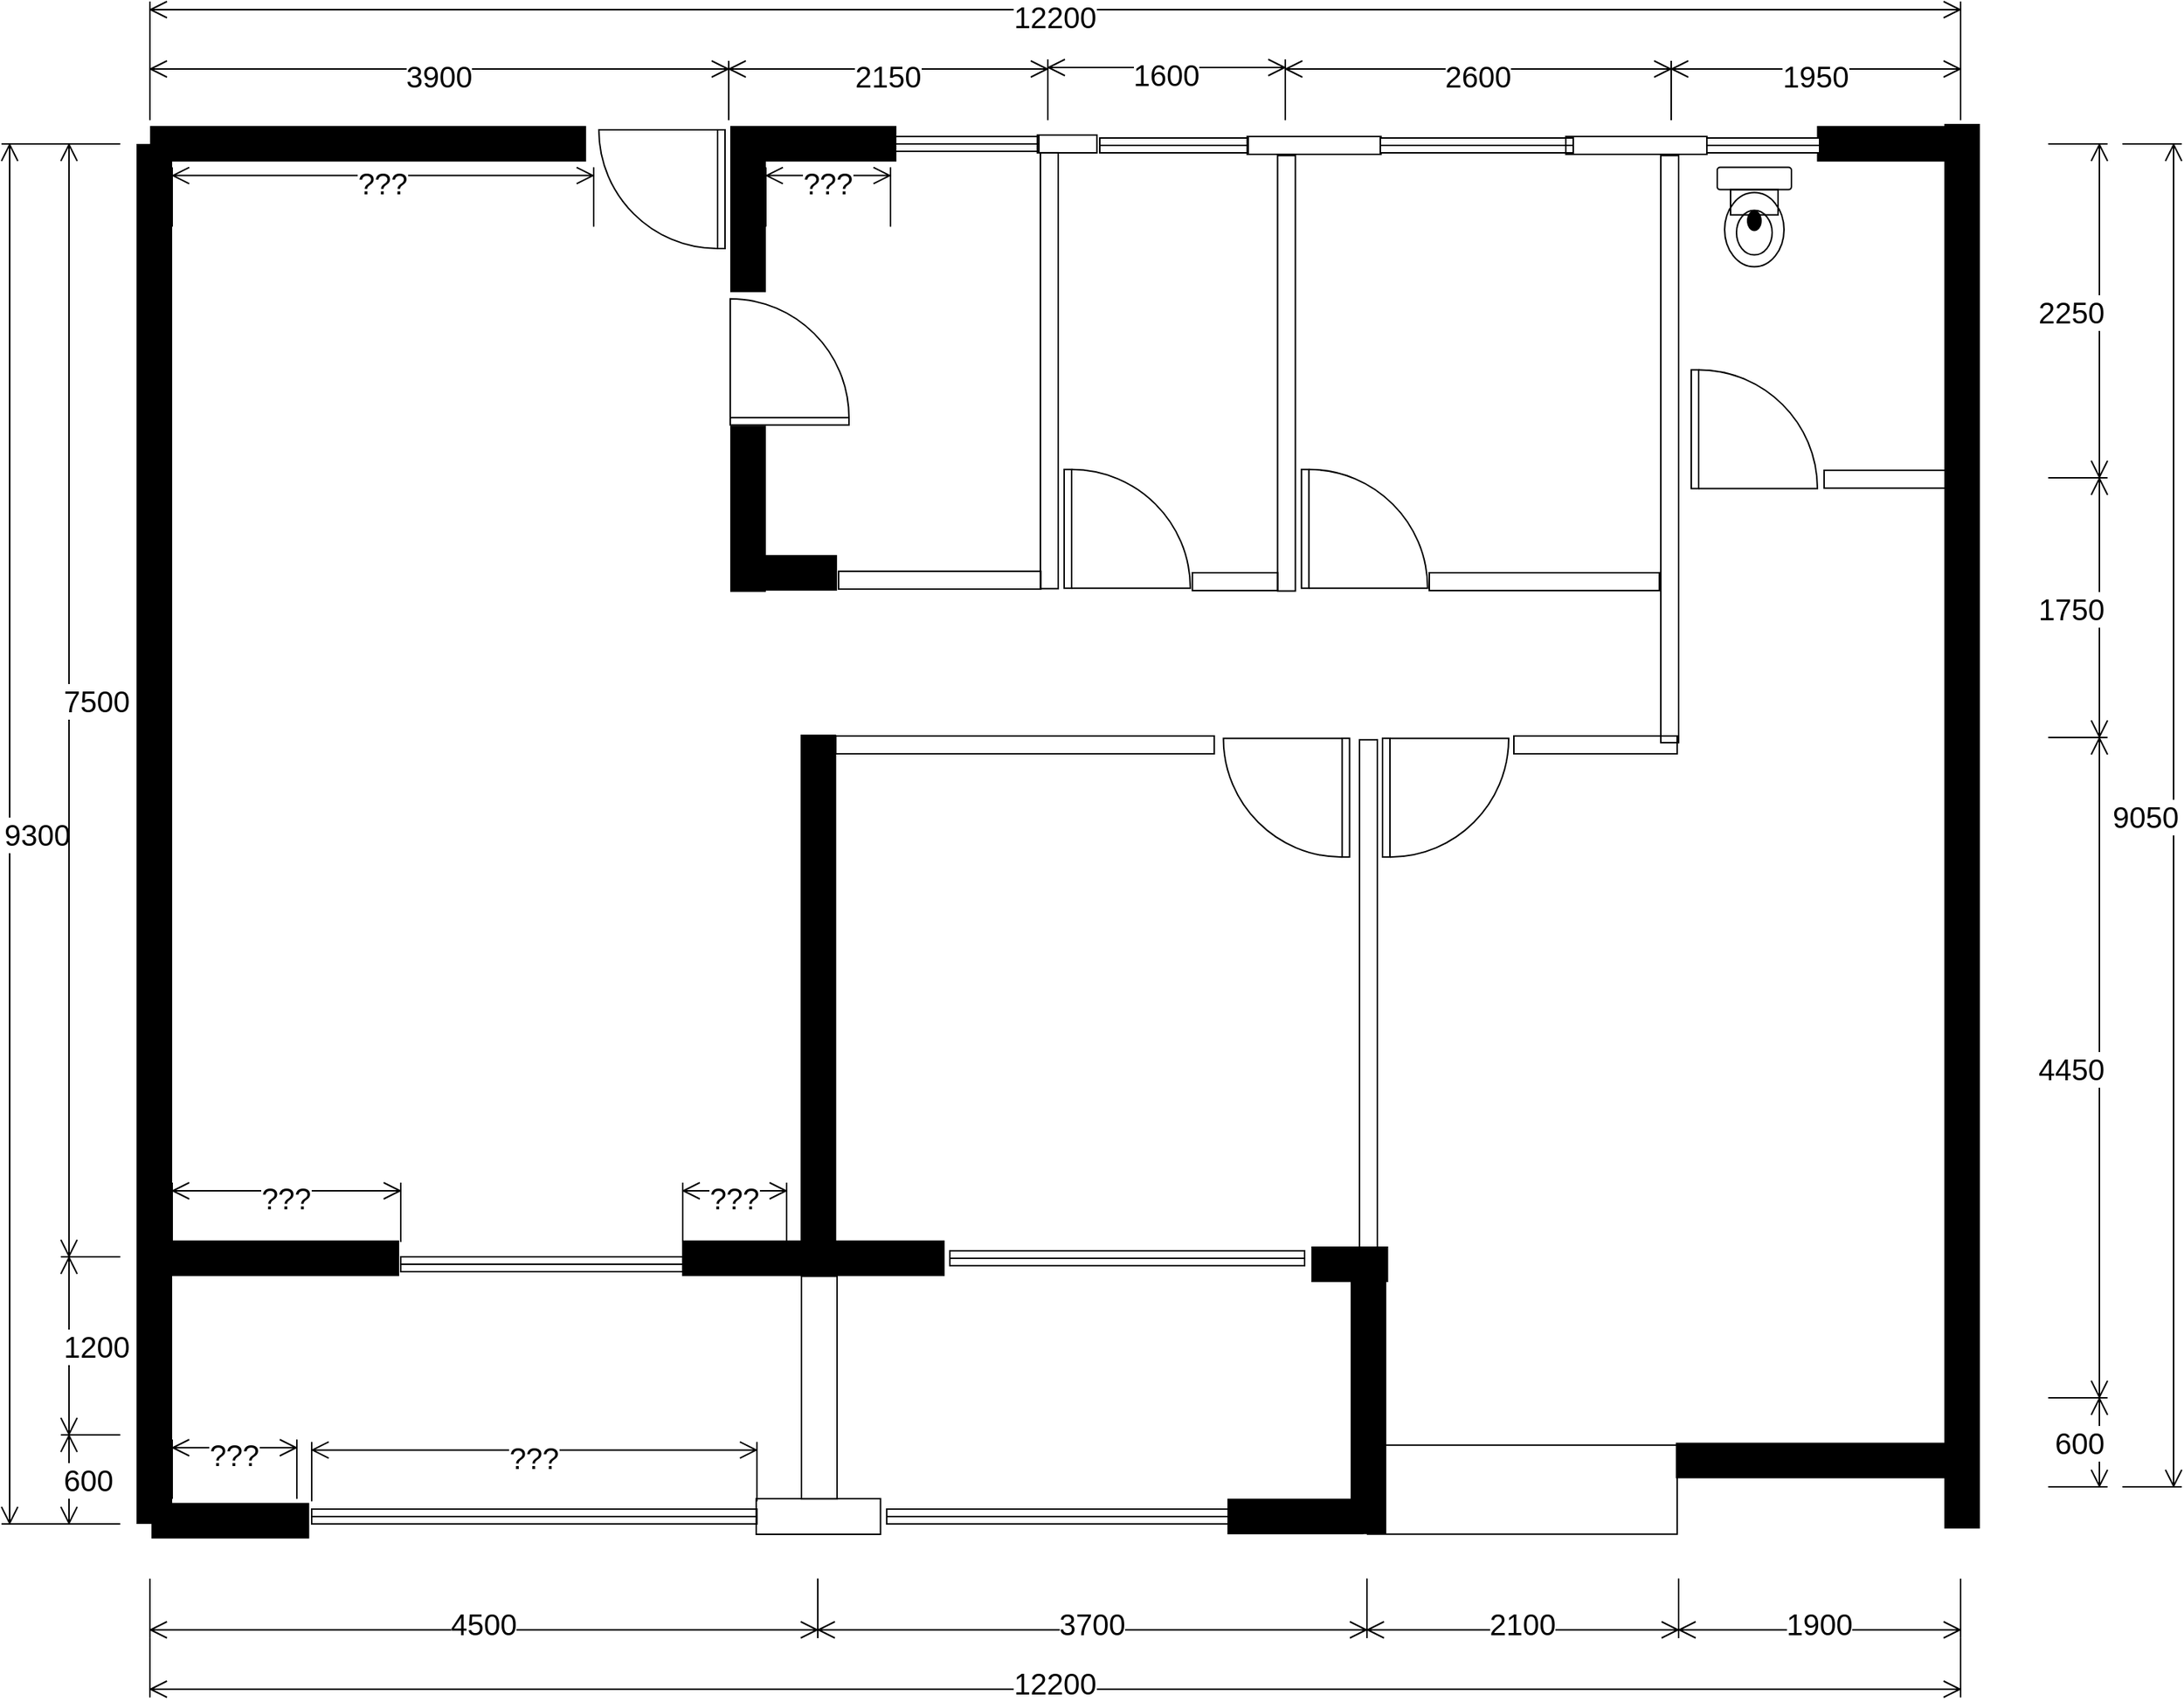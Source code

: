 <mxfile version="12.7.0" type="github" pages="2">
  <diagram id="73CJ_e9AsMWEr6FTmH8N" name="Page-1">
    <mxGraphModel dx="2694" dy="1883" grid="1" gridSize="10" guides="1" tooltips="1" connect="1" arrows="0" fold="1" page="0" pageScale="1" pageWidth="827" pageHeight="1169" math="0" shadow="0">
      <root>
        <mxCell id="0"/>
        <mxCell id="1" parent="0"/>
        <mxCell id="JBM-vlUWBhWNvBb9N0an-7" value="9300" style="shape=dimension;direction=south;whiteSpace=wrap;html=1;align=left;points=[];verticalAlign=middle;labelBackgroundColor=#ffffff;fontSize=20;" vertex="1" parent="1">
          <mxGeometry x="-99" width="40" height="930" as="geometry"/>
        </mxCell>
        <mxCell id="JBM-vlUWBhWNvBb9N0an-8" value="7500" style="shape=dimension;direction=south;whiteSpace=wrap;html=1;align=left;points=[];verticalAlign=middle;labelBackgroundColor=#ffffff;fontSize=20;" vertex="1" parent="1">
          <mxGeometry x="-59" width="40" height="750" as="geometry"/>
        </mxCell>
        <mxCell id="JBM-vlUWBhWNvBb9N0an-9" value="1200" style="shape=dimension;direction=south;whiteSpace=wrap;html=1;align=left;points=[];verticalAlign=middle;labelBackgroundColor=#ffffff;fontSize=20;" vertex="1" parent="1">
          <mxGeometry x="-59" y="750" width="40" height="120" as="geometry"/>
        </mxCell>
        <mxCell id="JBM-vlUWBhWNvBb9N0an-12" value="&lt;div&gt;12200&lt;/div&gt;" style="shape=dimension;direction=west;whiteSpace=wrap;html=1;align=center;points=[];verticalAlign=top;spacingTop=-8;labelBackgroundColor=#ffffff;fontSize=20;" vertex="1" parent="1">
          <mxGeometry x="1" y="-96" width="1220" height="40" as="geometry"/>
        </mxCell>
        <mxCell id="JBM-vlUWBhWNvBb9N0an-13" value="3900" style="shape=dimension;direction=west;whiteSpace=wrap;html=1;align=center;points=[];verticalAlign=top;spacingTop=-8;labelBackgroundColor=#ffffff;fontSize=20;" vertex="1" parent="1">
          <mxGeometry x="1" y="-56" width="390" height="40" as="geometry"/>
        </mxCell>
        <mxCell id="JBM-vlUWBhWNvBb9N0an-14" value="2150" style="shape=dimension;direction=west;whiteSpace=wrap;html=1;align=center;points=[];verticalAlign=top;spacingTop=-8;labelBackgroundColor=#ffffff;fontSize=20;" vertex="1" parent="1">
          <mxGeometry x="391" y="-56" width="215" height="40" as="geometry"/>
        </mxCell>
        <mxCell id="JBM-vlUWBhWNvBb9N0an-15" value="1600" style="shape=dimension;direction=west;whiteSpace=wrap;html=1;align=center;points=[];verticalAlign=top;spacingTop=-8;labelBackgroundColor=#ffffff;fontSize=20;" vertex="1" parent="1">
          <mxGeometry x="606" y="-57" width="160" height="40" as="geometry"/>
        </mxCell>
        <mxCell id="JBM-vlUWBhWNvBb9N0an-16" value="2600" style="shape=dimension;direction=west;whiteSpace=wrap;html=1;align=center;points=[];verticalAlign=top;spacingTop=-8;labelBackgroundColor=#ffffff;fontSize=20;" vertex="1" parent="1">
          <mxGeometry x="766" y="-56" width="260" height="40" as="geometry"/>
        </mxCell>
        <mxCell id="JBM-vlUWBhWNvBb9N0an-17" value="1950" style="shape=dimension;direction=west;whiteSpace=wrap;html=1;align=center;points=[];verticalAlign=top;spacingTop=-8;labelBackgroundColor=#ffffff;fontSize=20;" vertex="1" parent="1">
          <mxGeometry x="1026" y="-56" width="195" height="40" as="geometry"/>
        </mxCell>
        <mxCell id="JBM-vlUWBhWNvBb9N0an-18" value="" style="verticalLabelPosition=bottom;html=1;verticalAlign=top;align=center;shape=mxgraph.floorplan.doorRight;aspect=fixed;fontSize=20;direction=east;flipV=1;rotation=-90;" vertex="1" parent="1">
          <mxGeometry x="306" y="-12" width="80" height="85" as="geometry"/>
        </mxCell>
        <mxCell id="JBM-vlUWBhWNvBb9N0an-19" value="???" style="shape=dimension;direction=west;whiteSpace=wrap;html=1;align=center;points=[];verticalAlign=top;spacingTop=-8;labelBackgroundColor=#ffffff;fontSize=20;" vertex="1" parent="1">
          <mxGeometry x="16" y="15.81" width="284" height="40" as="geometry"/>
        </mxCell>
        <mxCell id="JBM-vlUWBhWNvBb9N0an-20" value="" style="verticalLabelPosition=bottom;html=1;verticalAlign=top;align=center;shape=mxgraph.floorplan.window;fontSize=20;" vertex="1" parent="1">
          <mxGeometry x="501" y="-6" width="99" height="12" as="geometry"/>
        </mxCell>
        <mxCell id="JBM-vlUWBhWNvBb9N0an-23" value="" style="verticalLabelPosition=bottom;html=1;verticalAlign=top;align=center;shape=mxgraph.floorplan.doorLeft;aspect=fixed;fontSize=20;flipH=0;flipV=1;" vertex="1" parent="1">
          <mxGeometry x="392" y="104.4" width="80" height="85" as="geometry"/>
        </mxCell>
        <mxCell id="JBM-vlUWBhWNvBb9N0an-24" value="" style="verticalLabelPosition=bottom;html=1;verticalAlign=top;align=center;shape=mxgraph.floorplan.wall;fillColor=#000000;direction=south;strokeColor=none;rotation=-180;" vertex="1" parent="1">
          <mxGeometry x="391" y="190" width="12" height="50.4" as="geometry"/>
        </mxCell>
        <mxCell id="JBM-vlUWBhWNvBb9N0an-26" value="" style="whiteSpace=wrap;html=1;labelBackgroundColor=none;strokeColor=none;fillColor=#000000;fontSize=12;fontColor=none;align=left;" vertex="1" parent="1">
          <mxGeometry x="-8" width="24" height="930" as="geometry"/>
        </mxCell>
        <mxCell id="JBM-vlUWBhWNvBb9N0an-27" value="" style="whiteSpace=wrap;html=1;labelBackgroundColor=none;strokeColor=none;fillColor=#000000;fontSize=12;fontColor=none;align=left;rotation=90;" vertex="1" parent="1">
          <mxGeometry x="436" y="-56.07" width="24" height="111.88" as="geometry"/>
        </mxCell>
        <mxCell id="JBM-vlUWBhWNvBb9N0an-28" value="" style="whiteSpace=wrap;html=1;labelBackgroundColor=none;strokeColor=none;fillColor=#000000;fontSize=12;fontColor=none;align=left;rotation=90;" vertex="1" parent="1">
          <mxGeometry x="136" y="-147" width="24" height="293.75" as="geometry"/>
        </mxCell>
        <mxCell id="JBM-vlUWBhWNvBb9N0an-29" value="" style="whiteSpace=wrap;html=1;labelBackgroundColor=none;strokeColor=none;fillColor=#000000;fontSize=12;fontColor=none;align=left;rotation=-180;" vertex="1" parent="1">
          <mxGeometry x="392" y="-12" width="24" height="111.88" as="geometry"/>
        </mxCell>
        <mxCell id="JBM-vlUWBhWNvBb9N0an-30" value="" style="whiteSpace=wrap;html=1;labelBackgroundColor=none;strokeColor=none;fillColor=#000000;fontSize=12;fontColor=none;align=left;rotation=-180;" vertex="1" parent="1">
          <mxGeometry x="392" y="190" width="24" height="111.88" as="geometry"/>
        </mxCell>
        <mxCell id="JBM-vlUWBhWNvBb9N0an-31" value="???" style="shape=dimension;direction=west;whiteSpace=wrap;html=1;align=center;points=[];verticalAlign=top;spacingTop=-8;labelBackgroundColor=#ffffff;fontSize=20;" vertex="1" parent="1">
          <mxGeometry x="416" y="15.81" width="84" height="40" as="geometry"/>
        </mxCell>
        <mxCell id="JBM-vlUWBhWNvBb9N0an-34" value="" style="whiteSpace=wrap;html=1;labelBackgroundColor=none;strokeColor=none;fillColor=#000000;fontSize=12;fontColor=none;align=left;rotation=90;" vertex="1" parent="1">
          <mxGeometry x="416" y="253.12" width="24" height="71.88" as="geometry"/>
        </mxCell>
        <mxCell id="JBM-vlUWBhWNvBb9N0an-35" value="" style="whiteSpace=wrap;html=1;labelBackgroundColor=none;strokeColor=none;fillColor=#000000;fontSize=12;fontColor=none;align=left;rotation=90;" vertex="1" parent="1">
          <mxGeometry x="68.5" y="662.5" width="24" height="176.88" as="geometry"/>
        </mxCell>
        <mxCell id="JBM-vlUWBhWNvBb9N0an-36" value="???" style="shape=dimension;direction=west;whiteSpace=wrap;html=1;align=center;points=[];verticalAlign=top;spacingTop=-8;labelBackgroundColor=#ffffff;fontSize=20;" vertex="1" parent="1">
          <mxGeometry x="16" y="700" width="154" height="40" as="geometry"/>
        </mxCell>
        <mxCell id="JBM-vlUWBhWNvBb9N0an-38" value="" style="verticalLabelPosition=bottom;html=1;verticalAlign=top;align=center;shape=mxgraph.floorplan.window;labelBackgroundColor=none;strokeColor=#000000;fillColor=none;fontSize=12;fontColor=none;" vertex="1" parent="1">
          <mxGeometry x="170" y="750" width="190" height="10" as="geometry"/>
        </mxCell>
        <mxCell id="JBM-vlUWBhWNvBb9N0an-59" value="" style="whiteSpace=wrap;html=1;labelBackgroundColor=none;strokeColor=none;fillColor=#000000;fontSize=12;fontColor=none;align=left;rotation=90;" vertex="1" parent="1">
          <mxGeometry x="436" y="662.5" width="24" height="176.88" as="geometry"/>
        </mxCell>
        <mxCell id="JBM-vlUWBhWNvBb9N0an-60" value="" style="whiteSpace=wrap;html=1;labelBackgroundColor=none;strokeColor=#000000;fillColor=none;fontSize=12;fontColor=none;align=left;rotation=-90;" vertex="1" parent="1">
          <mxGeometry x="439.38" y="883.13" width="24" height="83.75" as="geometry"/>
        </mxCell>
        <mxCell id="JBM-vlUWBhWNvBb9N0an-61" value="" style="whiteSpace=wrap;html=1;labelBackgroundColor=none;strokeColor=none;fillColor=#000000;fontSize=12;fontColor=none;align=left;rotation=90;" vertex="1" parent="1">
          <mxGeometry x="43.19" y="874.69" width="24" height="106.26" as="geometry"/>
        </mxCell>
        <mxCell id="JBM-vlUWBhWNvBb9N0an-62" value="" style="verticalLabelPosition=bottom;html=1;verticalAlign=top;align=center;shape=mxgraph.floorplan.window;labelBackgroundColor=none;strokeColor=#000000;fillColor=none;fontSize=12;fontColor=none;" vertex="1" parent="1">
          <mxGeometry x="110" y="920" width="300" height="10" as="geometry"/>
        </mxCell>
        <mxCell id="JBM-vlUWBhWNvBb9N0an-63" value="" style="whiteSpace=wrap;html=1;labelBackgroundColor=none;strokeColor=#000000;fillColor=none;fontSize=12;fontColor=none;align=left;rotation=-180;" vertex="1" parent="1">
          <mxGeometry x="440" y="763.12" width="24" height="150" as="geometry"/>
        </mxCell>
        <mxCell id="JBM-vlUWBhWNvBb9N0an-64" value="" style="verticalLabelPosition=bottom;html=1;verticalAlign=top;align=center;shape=mxgraph.floorplan.window;labelBackgroundColor=none;strokeColor=#000000;fillColor=none;fontSize=12;fontColor=none;" vertex="1" parent="1">
          <mxGeometry x="540" y="745.94" width="239" height="10" as="geometry"/>
        </mxCell>
        <mxCell id="JBM-vlUWBhWNvBb9N0an-65" value="" style="whiteSpace=wrap;html=1;labelBackgroundColor=none;strokeColor=none;fillColor=#000000;fontSize=12;fontColor=none;align=left;rotation=-180;" vertex="1" parent="1">
          <mxGeometry x="810" y="760" width="24" height="176.88" as="geometry"/>
        </mxCell>
        <mxCell id="JBM-vlUWBhWNvBb9N0an-67" value="" style="whiteSpace=wrap;html=1;labelBackgroundColor=none;strokeColor=none;fillColor=#000000;fontSize=12;fontColor=none;align=left;rotation=90;" vertex="1" parent="1">
          <mxGeometry x="797.42" y="729.14" width="24" height="51.72" as="geometry"/>
        </mxCell>
        <mxCell id="JBM-vlUWBhWNvBb9N0an-68" value="" style="whiteSpace=wrap;html=1;labelBackgroundColor=none;strokeColor=#000000;fillColor=none;fontSize=12;fontColor=none;align=left;" vertex="1" parent="1">
          <mxGeometry x="821.42" y="876.88" width="208.58" height="60" as="geometry"/>
        </mxCell>
        <mxCell id="JBM-vlUWBhWNvBb9N0an-69" value="600" style="shape=dimension;direction=south;whiteSpace=wrap;html=1;align=left;points=[];verticalAlign=middle;labelBackgroundColor=#ffffff;fontSize=20;" vertex="1" parent="1">
          <mxGeometry x="-59" y="870" width="40" height="60" as="geometry"/>
        </mxCell>
        <mxCell id="JBM-vlUWBhWNvBb9N0an-71" value="" style="whiteSpace=wrap;html=1;labelBackgroundColor=none;strokeColor=none;fillColor=#000000;fontSize=12;fontColor=none;align=left;rotation=90;" vertex="1" parent="1">
          <mxGeometry x="1113.7" y="790.7" width="24" height="193.12" as="geometry"/>
        </mxCell>
        <mxCell id="JBM-vlUWBhWNvBb9N0an-73" value="" style="whiteSpace=wrap;html=1;labelBackgroundColor=none;strokeColor=none;fillColor=#000000;fontSize=12;fontColor=none;align=left;rotation=-180;" vertex="1" parent="1">
          <mxGeometry x="1210" y="-13.51" width="24" height="946.62" as="geometry"/>
        </mxCell>
        <mxCell id="JBM-vlUWBhWNvBb9N0an-74" value="&lt;div&gt;1750&lt;/div&gt;" style="shape=dimension;direction=north;whiteSpace=wrap;html=1;align=right;points=[];verticalAlign=middle;labelBackgroundColor=#ffffff;strokeColor=#000000;fillColor=none;fontSize=20;fontColor=none;" vertex="1" parent="1">
          <mxGeometry x="1280" y="225" width="40" height="175" as="geometry"/>
        </mxCell>
        <mxCell id="JBM-vlUWBhWNvBb9N0an-75" value="&lt;div&gt;12200&lt;/div&gt;" style="shape=dimension;whiteSpace=wrap;html=1;align=center;points=[];verticalAlign=bottom;spacingBottom=-5;labelBackgroundColor=#ffffff;strokeColor=#000000;fillColor=none;fontSize=20;fontColor=none;" vertex="1" parent="1">
          <mxGeometry x="1" y="1006.88" width="1220" height="40" as="geometry"/>
        </mxCell>
        <mxCell id="JBM-vlUWBhWNvBb9N0an-76" value="4500" style="shape=dimension;whiteSpace=wrap;html=1;align=center;points=[];verticalAlign=bottom;spacingBottom=-5;labelBackgroundColor=#ffffff;strokeColor=#000000;fillColor=none;fontSize=20;fontColor=none;" vertex="1" parent="1">
          <mxGeometry x="1" y="966.88" width="450" height="40" as="geometry"/>
        </mxCell>
        <mxCell id="JBM-vlUWBhWNvBb9N0an-77" value="3700" style="shape=dimension;whiteSpace=wrap;html=1;align=center;points=[];verticalAlign=bottom;spacingBottom=-5;labelBackgroundColor=#ffffff;strokeColor=#000000;fillColor=none;fontSize=20;fontColor=none;" vertex="1" parent="1">
          <mxGeometry x="451" y="966.88" width="370" height="40" as="geometry"/>
        </mxCell>
        <mxCell id="JBM-vlUWBhWNvBb9N0an-78" value="2100" style="shape=dimension;whiteSpace=wrap;html=1;align=center;points=[];verticalAlign=bottom;spacingBottom=-5;labelBackgroundColor=#ffffff;strokeColor=#000000;fillColor=none;fontSize=20;fontColor=none;" vertex="1" parent="1">
          <mxGeometry x="821" y="966.88" width="210" height="40" as="geometry"/>
        </mxCell>
        <mxCell id="JBM-vlUWBhWNvBb9N0an-79" value="1900" style="shape=dimension;whiteSpace=wrap;html=1;align=center;points=[];verticalAlign=bottom;spacingBottom=-5;labelBackgroundColor=#ffffff;strokeColor=#000000;fillColor=none;fontSize=20;fontColor=none;" vertex="1" parent="1">
          <mxGeometry x="1031" y="966.88" width="190" height="40" as="geometry"/>
        </mxCell>
        <mxCell id="JBM-vlUWBhWNvBb9N0an-80" value="" style="verticalLabelPosition=bottom;html=1;verticalAlign=top;align=center;shape=mxgraph.floorplan.window;labelBackgroundColor=none;strokeColor=#000000;fillColor=none;fontSize=12;fontColor=none;" vertex="1" parent="1">
          <mxGeometry x="497.42" y="920" width="232.58" height="10" as="geometry"/>
        </mxCell>
        <mxCell id="JBM-vlUWBhWNvBb9N0an-81" value="" style="whiteSpace=wrap;html=1;labelBackgroundColor=none;strokeColor=none;fillColor=#000000;fontSize=12;fontColor=none;align=left;rotation=90;" vertex="1" parent="1">
          <mxGeometry x="760.78" y="879.23" width="24" height="91.55" as="geometry"/>
        </mxCell>
        <mxCell id="JBM-vlUWBhWNvBb9N0an-83" value="???" style="shape=dimension;direction=west;whiteSpace=wrap;html=1;align=center;points=[];verticalAlign=top;spacingTop=-8;labelBackgroundColor=#ffffff;fontSize=20;" vertex="1" parent="1">
          <mxGeometry x="360" y="700" width="70" height="40" as="geometry"/>
        </mxCell>
        <mxCell id="JBM-vlUWBhWNvBb9N0an-84" value="" style="whiteSpace=wrap;html=1;labelBackgroundColor=none;strokeColor=none;fillColor=#000000;fontSize=12;fontColor=none;align=left;rotation=-180;" vertex="1" parent="1">
          <mxGeometry x="439.38" y="398.08" width="24" height="365.04" as="geometry"/>
        </mxCell>
        <mxCell id="JBM-vlUWBhWNvBb9N0an-85" value="???" style="shape=dimension;direction=west;whiteSpace=wrap;html=1;align=center;points=[];verticalAlign=top;spacingTop=-8;labelBackgroundColor=#ffffff;fontSize=20;" vertex="1" parent="1">
          <mxGeometry x="16" y="873.12" width="84" height="40" as="geometry"/>
        </mxCell>
        <mxCell id="JBM-vlUWBhWNvBb9N0an-86" value="???" style="shape=dimension;direction=west;whiteSpace=wrap;html=1;align=center;points=[];verticalAlign=top;spacingTop=-8;labelBackgroundColor=#ffffff;fontSize=20;" vertex="1" parent="1">
          <mxGeometry x="110" y="874.69" width="300" height="40" as="geometry"/>
        </mxCell>
        <mxCell id="JBM-vlUWBhWNvBb9N0an-87" value="9050" style="shape=dimension;direction=north;whiteSpace=wrap;html=1;align=right;points=[];verticalAlign=middle;labelBackgroundColor=#ffffff;strokeColor=#000000;fillColor=none;fontSize=20;fontColor=none;" vertex="1" parent="1">
          <mxGeometry x="1330" width="40" height="905" as="geometry"/>
        </mxCell>
        <mxCell id="JBM-vlUWBhWNvBb9N0an-88" value="2250" style="shape=dimension;direction=north;whiteSpace=wrap;html=1;align=right;points=[];verticalAlign=middle;labelBackgroundColor=#ffffff;strokeColor=#000000;fillColor=none;fontSize=20;fontColor=none;" vertex="1" parent="1">
          <mxGeometry x="1280" width="40" height="225" as="geometry"/>
        </mxCell>
        <mxCell id="JBM-vlUWBhWNvBb9N0an-89" value="&lt;div&gt;4450&lt;/div&gt;" style="shape=dimension;direction=north;whiteSpace=wrap;html=1;align=right;points=[];verticalAlign=middle;labelBackgroundColor=#ffffff;strokeColor=#000000;fillColor=none;fontSize=20;fontColor=none;" vertex="1" parent="1">
          <mxGeometry x="1280" y="400" width="40" height="445" as="geometry"/>
        </mxCell>
        <mxCell id="JBM-vlUWBhWNvBb9N0an-90" value="&lt;div&gt;600&lt;/div&gt;" style="shape=dimension;direction=north;whiteSpace=wrap;html=1;align=right;points=[];verticalAlign=middle;labelBackgroundColor=#ffffff;strokeColor=#000000;fillColor=none;fontSize=20;fontColor=none;" vertex="1" parent="1">
          <mxGeometry x="1280" y="845" width="40" height="60" as="geometry"/>
        </mxCell>
        <mxCell id="JBM-vlUWBhWNvBb9N0an-91" value="" style="whiteSpace=wrap;html=1;labelBackgroundColor=none;strokeColor=#000000;fillColor=none;fontSize=12;fontColor=none;align=left;rotation=-180;" vertex="1" parent="1">
          <mxGeometry x="816" y="401.58" width="12" height="344.36" as="geometry"/>
        </mxCell>
        <mxCell id="JBM-vlUWBhWNvBb9N0an-92" value="" style="whiteSpace=wrap;html=1;labelBackgroundColor=none;strokeColor=#000000;fillColor=none;fontSize=12;fontColor=none;align=left;rotation=-180;" vertex="1" parent="1">
          <mxGeometry x="601" y="5.94" width="12" height="293.76" as="geometry"/>
        </mxCell>
        <mxCell id="JBM-vlUWBhWNvBb9N0an-93" value="" style="whiteSpace=wrap;html=1;labelBackgroundColor=none;strokeColor=none;fillColor=#000000;fontSize=12;fontColor=none;align=left;rotation=90;" vertex="1" parent="1">
          <mxGeometry x="1160.72" y="-48.62" width="24" height="97" as="geometry"/>
        </mxCell>
        <mxCell id="JBM-vlUWBhWNvBb9N0an-94" value="" style="verticalLabelPosition=bottom;html=1;verticalAlign=top;align=center;shape=mxgraph.floorplan.window;fontSize=20;" vertex="1" parent="1">
          <mxGeometry x="1050" y="-11" width="76" height="24" as="geometry"/>
        </mxCell>
        <mxCell id="JBM-vlUWBhWNvBb9N0an-96" value="" style="whiteSpace=wrap;html=1;labelBackgroundColor=none;strokeColor=#000000;fillColor=none;fontSize=12;fontColor=none;align=left;rotation=-180;" vertex="1" parent="1">
          <mxGeometry x="760.78" y="7.82" width="12" height="293.46" as="geometry"/>
        </mxCell>
        <mxCell id="JBM-vlUWBhWNvBb9N0an-97" value="" style="verticalLabelPosition=bottom;html=1;verticalAlign=top;align=center;shape=mxgraph.floorplan.window;fontSize=20;" vertex="1" parent="1">
          <mxGeometry x="641" y="-5.0" width="100" height="12" as="geometry"/>
        </mxCell>
        <mxCell id="JBM-vlUWBhWNvBb9N0an-98" value="" style="whiteSpace=wrap;html=1;labelBackgroundColor=none;strokeColor=#000000;fillColor=none;fontSize=12;fontColor=none;align=left;rotation=-90;" vertex="1" parent="1">
          <mxGeometry x="613" y="-20.07" width="12" height="40.15" as="geometry"/>
        </mxCell>
        <mxCell id="JBM-vlUWBhWNvBb9N0an-99" value="" style="whiteSpace=wrap;html=1;labelBackgroundColor=none;strokeColor=#000000;fillColor=none;fontSize=12;fontColor=none;align=left;rotation=-90;" vertex="1" parent="1">
          <mxGeometry x="779.38" y="-44.06" width="12" height="90.13" as="geometry"/>
        </mxCell>
        <mxCell id="JBM-vlUWBhWNvBb9N0an-100" value="" style="verticalLabelPosition=bottom;html=1;verticalAlign=top;align=center;shape=mxgraph.floorplan.window;fontSize=20;" vertex="1" parent="1">
          <mxGeometry x="830" y="-5" width="130" height="12" as="geometry"/>
        </mxCell>
        <mxCell id="JBM-vlUWBhWNvBb9N0an-101" value="" style="whiteSpace=wrap;html=1;labelBackgroundColor=none;strokeColor=#000000;fillColor=none;fontSize=12;fontColor=none;align=left;rotation=-90;" vertex="1" parent="1">
          <mxGeometry x="996.54" y="-46.53" width="12" height="95.07" as="geometry"/>
        </mxCell>
        <mxCell id="JBM-vlUWBhWNvBb9N0an-102" value="" style="whiteSpace=wrap;html=1;labelBackgroundColor=none;strokeColor=#000000;fillColor=none;fontSize=12;fontColor=none;align=left;rotation=-180;" vertex="1" parent="1">
          <mxGeometry x="1019" y="7.82" width="12" height="395.64" as="geometry"/>
        </mxCell>
        <mxCell id="JBM-vlUWBhWNvBb9N0an-104" value="" style="whiteSpace=wrap;html=1;labelBackgroundColor=none;strokeColor=#000000;fillColor=none;fontSize=12;fontColor=none;align=left;rotation=-90;" vertex="1" parent="1">
          <mxGeometry x="1163.91" y="185.07" width="12" height="81.74" as="geometry"/>
        </mxCell>
        <mxCell id="JBM-vlUWBhWNvBb9N0an-105" value="" style="verticalLabelPosition=bottom;html=1;verticalAlign=top;align=center;shape=mxgraph.floorplan.doorLeft;aspect=fixed;labelBackgroundColor=none;strokeColor=#000000;fillColor=none;fontSize=20;fontColor=none;rotation=-90;" vertex="1" parent="1">
          <mxGeometry x="1042" y="149.75" width="80" height="85" as="geometry"/>
        </mxCell>
        <mxCell id="JBM-vlUWBhWNvBb9N0an-107" value="" style="verticalLabelPosition=bottom;html=1;verticalAlign=top;align=center;shape=mxgraph.floorplan.toilet;labelBackgroundColor=none;strokeColor=#000000;fillColor=none;fontSize=20;fontColor=none;" vertex="1" parent="1">
          <mxGeometry x="1057" y="15.81" width="50" height="67" as="geometry"/>
        </mxCell>
        <mxCell id="JBM-vlUWBhWNvBb9N0an-110" value="" style="whiteSpace=wrap;html=1;labelBackgroundColor=none;strokeColor=#000000;fillColor=none;fontSize=12;fontColor=none;align=left;rotation=-90;" vertex="1" parent="1">
          <mxGeometry x="527.13" y="225.88" width="12" height="136.25" as="geometry"/>
        </mxCell>
        <mxCell id="JBM-vlUWBhWNvBb9N0an-111" value="" style="whiteSpace=wrap;html=1;labelBackgroundColor=none;strokeColor=#000000;fillColor=none;fontSize=12;fontColor=none;align=left;rotation=-90;" vertex="1" parent="1">
          <mxGeometry x="726.13" y="266.25" width="12" height="57.5" as="geometry"/>
        </mxCell>
        <mxCell id="JBM-vlUWBhWNvBb9N0an-112" value="" style="verticalLabelPosition=bottom;html=1;verticalAlign=top;align=center;shape=mxgraph.floorplan.doorLeft;aspect=fixed;labelBackgroundColor=none;strokeColor=#000000;fillColor=none;fontSize=20;fontColor=none;rotation=-90;" vertex="1" parent="1">
          <mxGeometry x="619.5" y="216.88" width="80" height="85" as="geometry"/>
        </mxCell>
        <mxCell id="JBM-vlUWBhWNvBb9N0an-114" value="" style="verticalLabelPosition=bottom;html=1;verticalAlign=top;align=center;shape=mxgraph.floorplan.doorLeft;aspect=fixed;labelBackgroundColor=none;strokeColor=#000000;fillColor=none;fontSize=20;fontColor=none;rotation=-90;" vertex="1" parent="1">
          <mxGeometry x="779.38" y="216.88" width="80" height="85" as="geometry"/>
        </mxCell>
        <mxCell id="JBM-vlUWBhWNvBb9N0an-115" value="" style="whiteSpace=wrap;html=1;labelBackgroundColor=none;strokeColor=#000000;fillColor=none;fontSize=12;fontColor=none;align=left;rotation=-90;" vertex="1" parent="1">
          <mxGeometry x="969" y="350" width="12" height="110" as="geometry"/>
        </mxCell>
        <mxCell id="JBM-vlUWBhWNvBb9N0an-117" value="" style="whiteSpace=wrap;html=1;labelBackgroundColor=none;strokeColor=#000000;fillColor=none;fontSize=12;fontColor=none;align=left;rotation=-90;" vertex="1" parent="1">
          <mxGeometry x="934.5" y="217.5" width="12" height="155" as="geometry"/>
        </mxCell>
        <mxCell id="JBM-vlUWBhWNvBb9N0an-119" value="" style="whiteSpace=wrap;html=1;labelBackgroundColor=none;strokeColor=#000000;fillColor=none;fontSize=12;fontColor=none;align=left;rotation=-90;" vertex="1" parent="1">
          <mxGeometry x="584.63" y="277.5" width="12" height="255" as="geometry"/>
        </mxCell>
        <mxCell id="JBM-vlUWBhWNvBb9N0an-120" value="" style="verticalLabelPosition=bottom;html=1;verticalAlign=top;align=center;shape=mxgraph.floorplan.doorLeft;aspect=fixed;labelBackgroundColor=none;strokeColor=#000000;fillColor=none;fontSize=20;fontColor=none;rotation=90;" vertex="1" parent="1">
          <mxGeometry x="726.78" y="398.08" width="80" height="85" as="geometry"/>
        </mxCell>
        <mxCell id="JBM-vlUWBhWNvBb9N0an-121" value="" style="verticalLabelPosition=bottom;html=1;verticalAlign=top;align=center;shape=mxgraph.floorplan.doorLeft;aspect=fixed;labelBackgroundColor=none;strokeColor=#000000;fillColor=none;fontSize=20;fontColor=none;rotation=90;flipV=1;" vertex="1" parent="1">
          <mxGeometry x="834" y="398.08" width="80" height="85" as="geometry"/>
        </mxCell>
      </root>
    </mxGraphModel>
  </diagram>
  <diagram id="nayq0cslBEtiSUT42I8k" name="Page-2">
    <mxGraphModel dx="2165" dy="2034" grid="1" gridSize="10" guides="1" tooltips="1" connect="1" arrows="1" fold="1" page="1" pageScale="1" pageWidth="827" pageHeight="1169" math="0" shadow="0">
      <root>
        <mxCell id="8p2Z5C6uGDFZpuyiW-4O-0"/>
        <mxCell id="8p2Z5C6uGDFZpuyiW-4O-1" parent="8p2Z5C6uGDFZpuyiW-4O-0"/>
        <mxCell id="h8Y3jdaqZochUVbG70E3-0" value="9300" style="shape=dimension;direction=south;whiteSpace=wrap;html=1;align=left;points=[];verticalAlign=middle;labelBackgroundColor=#ffffff;fontSize=20;" vertex="1" parent="8p2Z5C6uGDFZpuyiW-4O-1">
          <mxGeometry x="-99" width="40" height="930" as="geometry"/>
        </mxCell>
        <mxCell id="h8Y3jdaqZochUVbG70E3-1" value="7500" style="shape=dimension;direction=south;whiteSpace=wrap;html=1;align=left;points=[];verticalAlign=middle;labelBackgroundColor=#ffffff;fontSize=20;" vertex="1" parent="8p2Z5C6uGDFZpuyiW-4O-1">
          <mxGeometry x="-59" width="40" height="750" as="geometry"/>
        </mxCell>
        <mxCell id="h8Y3jdaqZochUVbG70E3-2" value="1200" style="shape=dimension;direction=south;whiteSpace=wrap;html=1;align=left;points=[];verticalAlign=middle;labelBackgroundColor=#ffffff;fontSize=20;" vertex="1" parent="8p2Z5C6uGDFZpuyiW-4O-1">
          <mxGeometry x="-59" y="750" width="40" height="120" as="geometry"/>
        </mxCell>
        <mxCell id="h8Y3jdaqZochUVbG70E3-3" value="&lt;div&gt;12200&lt;/div&gt;" style="shape=dimension;direction=west;whiteSpace=wrap;html=1;align=center;points=[];verticalAlign=top;spacingTop=-8;labelBackgroundColor=#ffffff;fontSize=20;" vertex="1" parent="8p2Z5C6uGDFZpuyiW-4O-1">
          <mxGeometry x="1" y="-96" width="1220" height="40" as="geometry"/>
        </mxCell>
        <mxCell id="h8Y3jdaqZochUVbG70E3-4" value="3900" style="shape=dimension;direction=west;whiteSpace=wrap;html=1;align=center;points=[];verticalAlign=top;spacingTop=-8;labelBackgroundColor=#ffffff;fontSize=20;" vertex="1" parent="8p2Z5C6uGDFZpuyiW-4O-1">
          <mxGeometry x="1" y="-56" width="390" height="40" as="geometry"/>
        </mxCell>
        <mxCell id="h8Y3jdaqZochUVbG70E3-5" value="2150" style="shape=dimension;direction=west;whiteSpace=wrap;html=1;align=center;points=[];verticalAlign=top;spacingTop=-8;labelBackgroundColor=#ffffff;fontSize=20;" vertex="1" parent="8p2Z5C6uGDFZpuyiW-4O-1">
          <mxGeometry x="391" y="-56" width="215" height="40" as="geometry"/>
        </mxCell>
        <mxCell id="h8Y3jdaqZochUVbG70E3-6" value="1600" style="shape=dimension;direction=west;whiteSpace=wrap;html=1;align=center;points=[];verticalAlign=top;spacingTop=-8;labelBackgroundColor=#ffffff;fontSize=20;" vertex="1" parent="8p2Z5C6uGDFZpuyiW-4O-1">
          <mxGeometry x="606" y="-57" width="160" height="40" as="geometry"/>
        </mxCell>
        <mxCell id="h8Y3jdaqZochUVbG70E3-7" value="2600" style="shape=dimension;direction=west;whiteSpace=wrap;html=1;align=center;points=[];verticalAlign=top;spacingTop=-8;labelBackgroundColor=#ffffff;fontSize=20;" vertex="1" parent="8p2Z5C6uGDFZpuyiW-4O-1">
          <mxGeometry x="766" y="-56" width="260" height="40" as="geometry"/>
        </mxCell>
        <mxCell id="h8Y3jdaqZochUVbG70E3-8" value="1950" style="shape=dimension;direction=west;whiteSpace=wrap;html=1;align=center;points=[];verticalAlign=top;spacingTop=-8;labelBackgroundColor=#ffffff;fontSize=20;" vertex="1" parent="8p2Z5C6uGDFZpuyiW-4O-1">
          <mxGeometry x="1026" y="-56" width="195" height="40" as="geometry"/>
        </mxCell>
        <mxCell id="h8Y3jdaqZochUVbG70E3-9" value="" style="verticalLabelPosition=bottom;html=1;verticalAlign=top;align=center;shape=mxgraph.floorplan.doorRight;aspect=fixed;fontSize=20;direction=east;flipV=1;rotation=-90;" vertex="1" parent="8p2Z5C6uGDFZpuyiW-4O-1">
          <mxGeometry x="306" y="-12" width="80" height="85" as="geometry"/>
        </mxCell>
        <mxCell id="h8Y3jdaqZochUVbG70E3-10" value="???" style="shape=dimension;direction=west;whiteSpace=wrap;html=1;align=center;points=[];verticalAlign=top;spacingTop=-8;labelBackgroundColor=#ffffff;fontSize=20;" vertex="1" parent="8p2Z5C6uGDFZpuyiW-4O-1">
          <mxGeometry x="16" y="15.81" width="284" height="40" as="geometry"/>
        </mxCell>
        <mxCell id="h8Y3jdaqZochUVbG70E3-11" value="" style="verticalLabelPosition=bottom;html=1;verticalAlign=top;align=center;shape=mxgraph.floorplan.window;fontSize=20;" vertex="1" parent="8p2Z5C6uGDFZpuyiW-4O-1">
          <mxGeometry x="501" y="-6" width="99" height="12" as="geometry"/>
        </mxCell>
        <mxCell id="h8Y3jdaqZochUVbG70E3-12" value="" style="verticalLabelPosition=bottom;html=1;verticalAlign=top;align=center;shape=mxgraph.floorplan.doorLeft;aspect=fixed;fontSize=20;flipH=0;flipV=1;" vertex="1" parent="8p2Z5C6uGDFZpuyiW-4O-1">
          <mxGeometry x="392" y="104.4" width="80" height="85" as="geometry"/>
        </mxCell>
        <mxCell id="h8Y3jdaqZochUVbG70E3-13" value="" style="verticalLabelPosition=bottom;html=1;verticalAlign=top;align=center;shape=mxgraph.floorplan.wall;fillColor=#000000;direction=south;strokeColor=none;rotation=-180;" vertex="1" parent="8p2Z5C6uGDFZpuyiW-4O-1">
          <mxGeometry x="391" y="190" width="12" height="50.4" as="geometry"/>
        </mxCell>
        <mxCell id="h8Y3jdaqZochUVbG70E3-14" value="" style="whiteSpace=wrap;html=1;labelBackgroundColor=none;strokeColor=none;fillColor=#000000;fontSize=12;fontColor=none;align=left;" vertex="1" parent="8p2Z5C6uGDFZpuyiW-4O-1">
          <mxGeometry x="-8" width="24" height="930" as="geometry"/>
        </mxCell>
        <mxCell id="h8Y3jdaqZochUVbG70E3-15" value="" style="whiteSpace=wrap;html=1;labelBackgroundColor=none;strokeColor=none;fillColor=#000000;fontSize=12;fontColor=none;align=left;rotation=90;" vertex="1" parent="8p2Z5C6uGDFZpuyiW-4O-1">
          <mxGeometry x="436" y="-56.07" width="24" height="111.88" as="geometry"/>
        </mxCell>
        <mxCell id="h8Y3jdaqZochUVbG70E3-16" value="" style="whiteSpace=wrap;html=1;labelBackgroundColor=none;strokeColor=none;fillColor=#000000;fontSize=12;fontColor=none;align=left;rotation=90;" vertex="1" parent="8p2Z5C6uGDFZpuyiW-4O-1">
          <mxGeometry x="136" y="-147" width="24" height="293.75" as="geometry"/>
        </mxCell>
        <mxCell id="h8Y3jdaqZochUVbG70E3-17" value="" style="whiteSpace=wrap;html=1;labelBackgroundColor=none;strokeColor=none;fillColor=#000000;fontSize=12;fontColor=none;align=left;rotation=-180;" vertex="1" parent="8p2Z5C6uGDFZpuyiW-4O-1">
          <mxGeometry x="392" y="-12" width="24" height="111.88" as="geometry"/>
        </mxCell>
        <mxCell id="h8Y3jdaqZochUVbG70E3-18" value="" style="whiteSpace=wrap;html=1;labelBackgroundColor=none;strokeColor=none;fillColor=#000000;fontSize=12;fontColor=none;align=left;rotation=-180;" vertex="1" parent="8p2Z5C6uGDFZpuyiW-4O-1">
          <mxGeometry x="392" y="190" width="24" height="111.88" as="geometry"/>
        </mxCell>
        <mxCell id="h8Y3jdaqZochUVbG70E3-19" value="???" style="shape=dimension;direction=west;whiteSpace=wrap;html=1;align=center;points=[];verticalAlign=top;spacingTop=-8;labelBackgroundColor=#ffffff;fontSize=20;" vertex="1" parent="8p2Z5C6uGDFZpuyiW-4O-1">
          <mxGeometry x="416" y="15.81" width="84" height="40" as="geometry"/>
        </mxCell>
        <mxCell id="h8Y3jdaqZochUVbG70E3-20" value="" style="whiteSpace=wrap;html=1;labelBackgroundColor=none;strokeColor=none;fillColor=#000000;fontSize=12;fontColor=none;align=left;rotation=90;" vertex="1" parent="8p2Z5C6uGDFZpuyiW-4O-1">
          <mxGeometry x="416" y="253.12" width="24" height="71.88" as="geometry"/>
        </mxCell>
        <mxCell id="h8Y3jdaqZochUVbG70E3-21" value="" style="whiteSpace=wrap;html=1;labelBackgroundColor=none;strokeColor=none;fillColor=#000000;fontSize=12;fontColor=none;align=left;rotation=90;" vertex="1" parent="8p2Z5C6uGDFZpuyiW-4O-1">
          <mxGeometry x="68.5" y="662.5" width="24" height="176.88" as="geometry"/>
        </mxCell>
        <mxCell id="h8Y3jdaqZochUVbG70E3-22" value="???" style="shape=dimension;direction=west;whiteSpace=wrap;html=1;align=center;points=[];verticalAlign=top;spacingTop=-8;labelBackgroundColor=#ffffff;fontSize=20;" vertex="1" parent="8p2Z5C6uGDFZpuyiW-4O-1">
          <mxGeometry x="16" y="700" width="154" height="40" as="geometry"/>
        </mxCell>
        <mxCell id="h8Y3jdaqZochUVbG70E3-23" value="" style="verticalLabelPosition=bottom;html=1;verticalAlign=top;align=center;shape=mxgraph.floorplan.window;labelBackgroundColor=none;strokeColor=#000000;fillColor=none;fontSize=12;fontColor=none;" vertex="1" parent="8p2Z5C6uGDFZpuyiW-4O-1">
          <mxGeometry x="170" y="750" width="190" height="10" as="geometry"/>
        </mxCell>
        <mxCell id="h8Y3jdaqZochUVbG70E3-24" value="" style="whiteSpace=wrap;html=1;labelBackgroundColor=none;strokeColor=none;fillColor=#000000;fontSize=12;fontColor=none;align=left;rotation=90;" vertex="1" parent="8p2Z5C6uGDFZpuyiW-4O-1">
          <mxGeometry x="436" y="662.5" width="24" height="176.88" as="geometry"/>
        </mxCell>
        <mxCell id="h8Y3jdaqZochUVbG70E3-25" value="" style="whiteSpace=wrap;html=1;labelBackgroundColor=none;strokeColor=#000000;fillColor=none;fontSize=12;fontColor=none;align=left;rotation=-90;" vertex="1" parent="8p2Z5C6uGDFZpuyiW-4O-1">
          <mxGeometry x="439.38" y="883.13" width="24" height="83.75" as="geometry"/>
        </mxCell>
        <mxCell id="h8Y3jdaqZochUVbG70E3-26" value="" style="whiteSpace=wrap;html=1;labelBackgroundColor=none;strokeColor=none;fillColor=#000000;fontSize=12;fontColor=none;align=left;rotation=90;" vertex="1" parent="8p2Z5C6uGDFZpuyiW-4O-1">
          <mxGeometry x="43.19" y="874.69" width="24" height="106.26" as="geometry"/>
        </mxCell>
        <mxCell id="h8Y3jdaqZochUVbG70E3-27" value="" style="verticalLabelPosition=bottom;html=1;verticalAlign=top;align=center;shape=mxgraph.floorplan.window;labelBackgroundColor=none;strokeColor=#000000;fillColor=none;fontSize=12;fontColor=none;" vertex="1" parent="8p2Z5C6uGDFZpuyiW-4O-1">
          <mxGeometry x="110" y="920" width="300" height="10" as="geometry"/>
        </mxCell>
        <mxCell id="h8Y3jdaqZochUVbG70E3-28" value="" style="whiteSpace=wrap;html=1;labelBackgroundColor=none;strokeColor=#000000;fillColor=none;fontSize=12;fontColor=none;align=left;rotation=-180;" vertex="1" parent="8p2Z5C6uGDFZpuyiW-4O-1">
          <mxGeometry x="440" y="763.12" width="24" height="150" as="geometry"/>
        </mxCell>
        <mxCell id="h8Y3jdaqZochUVbG70E3-29" value="" style="verticalLabelPosition=bottom;html=1;verticalAlign=top;align=center;shape=mxgraph.floorplan.window;labelBackgroundColor=none;strokeColor=#000000;fillColor=none;fontSize=12;fontColor=none;" vertex="1" parent="8p2Z5C6uGDFZpuyiW-4O-1">
          <mxGeometry x="540" y="745.94" width="239" height="10" as="geometry"/>
        </mxCell>
        <mxCell id="h8Y3jdaqZochUVbG70E3-30" value="" style="whiteSpace=wrap;html=1;labelBackgroundColor=none;strokeColor=none;fillColor=#000000;fontSize=12;fontColor=none;align=left;rotation=-180;" vertex="1" parent="8p2Z5C6uGDFZpuyiW-4O-1">
          <mxGeometry x="810" y="760" width="24" height="176.88" as="geometry"/>
        </mxCell>
        <mxCell id="h8Y3jdaqZochUVbG70E3-31" value="" style="whiteSpace=wrap;html=1;labelBackgroundColor=none;strokeColor=none;fillColor=#000000;fontSize=12;fontColor=none;align=left;rotation=90;" vertex="1" parent="8p2Z5C6uGDFZpuyiW-4O-1">
          <mxGeometry x="797.42" y="729.14" width="24" height="51.72" as="geometry"/>
        </mxCell>
        <mxCell id="h8Y3jdaqZochUVbG70E3-32" value="" style="whiteSpace=wrap;html=1;labelBackgroundColor=none;strokeColor=#000000;fillColor=none;fontSize=12;fontColor=none;align=left;" vertex="1" parent="8p2Z5C6uGDFZpuyiW-4O-1">
          <mxGeometry x="821.42" y="876.88" width="208.58" height="60" as="geometry"/>
        </mxCell>
        <mxCell id="h8Y3jdaqZochUVbG70E3-33" value="600" style="shape=dimension;direction=south;whiteSpace=wrap;html=1;align=left;points=[];verticalAlign=middle;labelBackgroundColor=#ffffff;fontSize=20;" vertex="1" parent="8p2Z5C6uGDFZpuyiW-4O-1">
          <mxGeometry x="-59" y="870" width="40" height="60" as="geometry"/>
        </mxCell>
        <mxCell id="h8Y3jdaqZochUVbG70E3-34" value="" style="whiteSpace=wrap;html=1;labelBackgroundColor=none;strokeColor=none;fillColor=#000000;fontSize=12;fontColor=none;align=left;rotation=90;" vertex="1" parent="8p2Z5C6uGDFZpuyiW-4O-1">
          <mxGeometry x="1113.7" y="790.7" width="24" height="193.12" as="geometry"/>
        </mxCell>
        <mxCell id="h8Y3jdaqZochUVbG70E3-35" value="" style="whiteSpace=wrap;html=1;labelBackgroundColor=none;strokeColor=none;fillColor=#000000;fontSize=12;fontColor=none;align=left;rotation=-180;" vertex="1" parent="8p2Z5C6uGDFZpuyiW-4O-1">
          <mxGeometry x="1210" y="-13.51" width="24" height="946.62" as="geometry"/>
        </mxCell>
        <mxCell id="h8Y3jdaqZochUVbG70E3-36" value="&lt;div&gt;1750&lt;/div&gt;" style="shape=dimension;direction=north;whiteSpace=wrap;html=1;align=right;points=[];verticalAlign=middle;labelBackgroundColor=#ffffff;strokeColor=#000000;fillColor=none;fontSize=20;fontColor=none;" vertex="1" parent="8p2Z5C6uGDFZpuyiW-4O-1">
          <mxGeometry x="1280" y="225" width="40" height="175" as="geometry"/>
        </mxCell>
        <mxCell id="h8Y3jdaqZochUVbG70E3-37" value="&lt;div&gt;12200&lt;/div&gt;" style="shape=dimension;whiteSpace=wrap;html=1;align=center;points=[];verticalAlign=bottom;spacingBottom=-5;labelBackgroundColor=#ffffff;strokeColor=#000000;fillColor=none;fontSize=20;fontColor=none;" vertex="1" parent="8p2Z5C6uGDFZpuyiW-4O-1">
          <mxGeometry x="1" y="1006.88" width="1220" height="40" as="geometry"/>
        </mxCell>
        <mxCell id="h8Y3jdaqZochUVbG70E3-38" value="4500" style="shape=dimension;whiteSpace=wrap;html=1;align=center;points=[];verticalAlign=bottom;spacingBottom=-5;labelBackgroundColor=#ffffff;strokeColor=#000000;fillColor=none;fontSize=20;fontColor=none;" vertex="1" parent="8p2Z5C6uGDFZpuyiW-4O-1">
          <mxGeometry x="1" y="966.88" width="450" height="40" as="geometry"/>
        </mxCell>
        <mxCell id="h8Y3jdaqZochUVbG70E3-39" value="3700" style="shape=dimension;whiteSpace=wrap;html=1;align=center;points=[];verticalAlign=bottom;spacingBottom=-5;labelBackgroundColor=#ffffff;strokeColor=#000000;fillColor=none;fontSize=20;fontColor=none;" vertex="1" parent="8p2Z5C6uGDFZpuyiW-4O-1">
          <mxGeometry x="451" y="966.88" width="370" height="40" as="geometry"/>
        </mxCell>
        <mxCell id="h8Y3jdaqZochUVbG70E3-40" value="2100" style="shape=dimension;whiteSpace=wrap;html=1;align=center;points=[];verticalAlign=bottom;spacingBottom=-5;labelBackgroundColor=#ffffff;strokeColor=#000000;fillColor=none;fontSize=20;fontColor=none;" vertex="1" parent="8p2Z5C6uGDFZpuyiW-4O-1">
          <mxGeometry x="821" y="966.88" width="210" height="40" as="geometry"/>
        </mxCell>
        <mxCell id="h8Y3jdaqZochUVbG70E3-41" value="1900" style="shape=dimension;whiteSpace=wrap;html=1;align=center;points=[];verticalAlign=bottom;spacingBottom=-5;labelBackgroundColor=#ffffff;strokeColor=#000000;fillColor=none;fontSize=20;fontColor=none;" vertex="1" parent="8p2Z5C6uGDFZpuyiW-4O-1">
          <mxGeometry x="1031" y="966.88" width="190" height="40" as="geometry"/>
        </mxCell>
        <mxCell id="h8Y3jdaqZochUVbG70E3-42" value="" style="verticalLabelPosition=bottom;html=1;verticalAlign=top;align=center;shape=mxgraph.floorplan.window;labelBackgroundColor=none;strokeColor=#000000;fillColor=none;fontSize=12;fontColor=none;" vertex="1" parent="8p2Z5C6uGDFZpuyiW-4O-1">
          <mxGeometry x="497.42" y="920" width="232.58" height="10" as="geometry"/>
        </mxCell>
        <mxCell id="h8Y3jdaqZochUVbG70E3-43" value="" style="whiteSpace=wrap;html=1;labelBackgroundColor=none;strokeColor=none;fillColor=#000000;fontSize=12;fontColor=none;align=left;rotation=90;" vertex="1" parent="8p2Z5C6uGDFZpuyiW-4O-1">
          <mxGeometry x="760.78" y="879.23" width="24" height="91.55" as="geometry"/>
        </mxCell>
        <mxCell id="h8Y3jdaqZochUVbG70E3-44" value="???" style="shape=dimension;direction=west;whiteSpace=wrap;html=1;align=center;points=[];verticalAlign=top;spacingTop=-8;labelBackgroundColor=#ffffff;fontSize=20;" vertex="1" parent="8p2Z5C6uGDFZpuyiW-4O-1">
          <mxGeometry x="360" y="700" width="70" height="40" as="geometry"/>
        </mxCell>
        <mxCell id="h8Y3jdaqZochUVbG70E3-45" value="" style="whiteSpace=wrap;html=1;labelBackgroundColor=none;strokeColor=none;fillColor=#000000;fontSize=12;fontColor=none;align=left;rotation=-180;" vertex="1" parent="8p2Z5C6uGDFZpuyiW-4O-1">
          <mxGeometry x="439.38" y="398.08" width="24" height="365.04" as="geometry"/>
        </mxCell>
        <mxCell id="h8Y3jdaqZochUVbG70E3-46" value="???" style="shape=dimension;direction=west;whiteSpace=wrap;html=1;align=center;points=[];verticalAlign=top;spacingTop=-8;labelBackgroundColor=#ffffff;fontSize=20;" vertex="1" parent="8p2Z5C6uGDFZpuyiW-4O-1">
          <mxGeometry x="16" y="873.12" width="84" height="40" as="geometry"/>
        </mxCell>
        <mxCell id="h8Y3jdaqZochUVbG70E3-47" value="???" style="shape=dimension;direction=west;whiteSpace=wrap;html=1;align=center;points=[];verticalAlign=top;spacingTop=-8;labelBackgroundColor=#ffffff;fontSize=20;" vertex="1" parent="8p2Z5C6uGDFZpuyiW-4O-1">
          <mxGeometry x="110" y="874.69" width="300" height="40" as="geometry"/>
        </mxCell>
        <mxCell id="h8Y3jdaqZochUVbG70E3-48" value="9050" style="shape=dimension;direction=north;whiteSpace=wrap;html=1;align=right;points=[];verticalAlign=middle;labelBackgroundColor=#ffffff;strokeColor=#000000;fillColor=none;fontSize=20;fontColor=none;" vertex="1" parent="8p2Z5C6uGDFZpuyiW-4O-1">
          <mxGeometry x="1330" width="40" height="905" as="geometry"/>
        </mxCell>
        <mxCell id="h8Y3jdaqZochUVbG70E3-49" value="2250" style="shape=dimension;direction=north;whiteSpace=wrap;html=1;align=right;points=[];verticalAlign=middle;labelBackgroundColor=#ffffff;strokeColor=#000000;fillColor=none;fontSize=20;fontColor=none;" vertex="1" parent="8p2Z5C6uGDFZpuyiW-4O-1">
          <mxGeometry x="1280" width="40" height="225" as="geometry"/>
        </mxCell>
        <mxCell id="h8Y3jdaqZochUVbG70E3-50" value="&lt;div&gt;4450&lt;/div&gt;" style="shape=dimension;direction=north;whiteSpace=wrap;html=1;align=right;points=[];verticalAlign=middle;labelBackgroundColor=#ffffff;strokeColor=#000000;fillColor=none;fontSize=20;fontColor=none;" vertex="1" parent="8p2Z5C6uGDFZpuyiW-4O-1">
          <mxGeometry x="1280" y="400" width="40" height="445" as="geometry"/>
        </mxCell>
        <mxCell id="h8Y3jdaqZochUVbG70E3-51" value="&lt;div&gt;600&lt;/div&gt;" style="shape=dimension;direction=north;whiteSpace=wrap;html=1;align=right;points=[];verticalAlign=middle;labelBackgroundColor=#ffffff;strokeColor=#000000;fillColor=none;fontSize=20;fontColor=none;" vertex="1" parent="8p2Z5C6uGDFZpuyiW-4O-1">
          <mxGeometry x="1280" y="845" width="40" height="60" as="geometry"/>
        </mxCell>
        <mxCell id="h8Y3jdaqZochUVbG70E3-52" value="" style="whiteSpace=wrap;html=1;labelBackgroundColor=none;strokeColor=#000000;fillColor=none;fontSize=12;fontColor=none;align=left;rotation=-180;" vertex="1" parent="8p2Z5C6uGDFZpuyiW-4O-1">
          <mxGeometry x="816" y="401.58" width="12" height="344.36" as="geometry"/>
        </mxCell>
        <mxCell id="h8Y3jdaqZochUVbG70E3-53" value="" style="whiteSpace=wrap;html=1;labelBackgroundColor=none;strokeColor=#000000;fillColor=none;fontSize=12;fontColor=none;align=left;rotation=-180;" vertex="1" parent="8p2Z5C6uGDFZpuyiW-4O-1">
          <mxGeometry x="601" y="5.94" width="12" height="293.76" as="geometry"/>
        </mxCell>
        <mxCell id="h8Y3jdaqZochUVbG70E3-54" value="" style="whiteSpace=wrap;html=1;labelBackgroundColor=none;strokeColor=none;fillColor=#000000;fontSize=12;fontColor=none;align=left;rotation=90;" vertex="1" parent="8p2Z5C6uGDFZpuyiW-4O-1">
          <mxGeometry x="1160.72" y="-48.62" width="24" height="97" as="geometry"/>
        </mxCell>
        <mxCell id="h8Y3jdaqZochUVbG70E3-55" value="" style="verticalLabelPosition=bottom;html=1;verticalAlign=top;align=center;shape=mxgraph.floorplan.window;fontSize=20;" vertex="1" parent="8p2Z5C6uGDFZpuyiW-4O-1">
          <mxGeometry x="1050" y="-11" width="76" height="24" as="geometry"/>
        </mxCell>
        <mxCell id="h8Y3jdaqZochUVbG70E3-56" value="" style="whiteSpace=wrap;html=1;labelBackgroundColor=none;strokeColor=#000000;fillColor=none;fontSize=12;fontColor=none;align=left;rotation=-180;" vertex="1" parent="8p2Z5C6uGDFZpuyiW-4O-1">
          <mxGeometry x="760.78" y="7.82" width="12" height="293.46" as="geometry"/>
        </mxCell>
        <mxCell id="h8Y3jdaqZochUVbG70E3-57" value="" style="verticalLabelPosition=bottom;html=1;verticalAlign=top;align=center;shape=mxgraph.floorplan.window;fontSize=20;" vertex="1" parent="8p2Z5C6uGDFZpuyiW-4O-1">
          <mxGeometry x="641" y="-5.0" width="100" height="12" as="geometry"/>
        </mxCell>
        <mxCell id="h8Y3jdaqZochUVbG70E3-58" value="" style="whiteSpace=wrap;html=1;labelBackgroundColor=none;strokeColor=#000000;fillColor=none;fontSize=12;fontColor=none;align=left;rotation=-90;" vertex="1" parent="8p2Z5C6uGDFZpuyiW-4O-1">
          <mxGeometry x="613" y="-20.07" width="12" height="40.15" as="geometry"/>
        </mxCell>
        <mxCell id="h8Y3jdaqZochUVbG70E3-59" value="" style="whiteSpace=wrap;html=1;labelBackgroundColor=none;strokeColor=#000000;fillColor=none;fontSize=12;fontColor=none;align=left;rotation=-90;" vertex="1" parent="8p2Z5C6uGDFZpuyiW-4O-1">
          <mxGeometry x="779.38" y="-44.06" width="12" height="90.13" as="geometry"/>
        </mxCell>
        <mxCell id="h8Y3jdaqZochUVbG70E3-60" value="" style="verticalLabelPosition=bottom;html=1;verticalAlign=top;align=center;shape=mxgraph.floorplan.window;fontSize=20;" vertex="1" parent="8p2Z5C6uGDFZpuyiW-4O-1">
          <mxGeometry x="830" y="-5" width="130" height="12" as="geometry"/>
        </mxCell>
        <mxCell id="h8Y3jdaqZochUVbG70E3-61" value="" style="whiteSpace=wrap;html=1;labelBackgroundColor=none;strokeColor=#000000;fillColor=none;fontSize=12;fontColor=none;align=left;rotation=-90;" vertex="1" parent="8p2Z5C6uGDFZpuyiW-4O-1">
          <mxGeometry x="996.54" y="-46.53" width="12" height="95.07" as="geometry"/>
        </mxCell>
        <mxCell id="h8Y3jdaqZochUVbG70E3-62" value="" style="whiteSpace=wrap;html=1;labelBackgroundColor=none;strokeColor=#000000;fillColor=none;fontSize=12;fontColor=none;align=left;rotation=-180;" vertex="1" parent="8p2Z5C6uGDFZpuyiW-4O-1">
          <mxGeometry x="1019" y="7.82" width="12" height="391.28" as="geometry"/>
        </mxCell>
        <mxCell id="h8Y3jdaqZochUVbG70E3-63" value="" style="whiteSpace=wrap;html=1;labelBackgroundColor=none;strokeColor=#000000;fillColor=none;fontSize=12;fontColor=none;align=left;rotation=-90;" vertex="1" parent="8p2Z5C6uGDFZpuyiW-4O-1">
          <mxGeometry x="1163.91" y="185.07" width="12" height="81.74" as="geometry"/>
        </mxCell>
        <mxCell id="h8Y3jdaqZochUVbG70E3-64" value="" style="verticalLabelPosition=bottom;html=1;verticalAlign=top;align=center;shape=mxgraph.floorplan.doorLeft;aspect=fixed;labelBackgroundColor=none;strokeColor=#000000;fillColor=none;fontSize=20;fontColor=none;rotation=-90;" vertex="1" parent="8p2Z5C6uGDFZpuyiW-4O-1">
          <mxGeometry x="1040" y="149.38" width="80" height="85" as="geometry"/>
        </mxCell>
        <mxCell id="h8Y3jdaqZochUVbG70E3-65" value="" style="verticalLabelPosition=bottom;html=1;verticalAlign=top;align=center;shape=mxgraph.floorplan.toilet;labelBackgroundColor=none;strokeColor=#000000;fillColor=none;fontSize=20;fontColor=none;" vertex="1" parent="8p2Z5C6uGDFZpuyiW-4O-1">
          <mxGeometry x="1040" y="13.62" width="50" height="67" as="geometry"/>
        </mxCell>
        <mxCell id="h8Y3jdaqZochUVbG70E3-66" value="" style="whiteSpace=wrap;html=1;labelBackgroundColor=none;strokeColor=#000000;fillColor=none;fontSize=12;fontColor=none;align=left;rotation=-90;" vertex="1" parent="8p2Z5C6uGDFZpuyiW-4O-1">
          <mxGeometry x="527.13" y="225.88" width="12" height="136.25" as="geometry"/>
        </mxCell>
        <mxCell id="h8Y3jdaqZochUVbG70E3-68" value="" style="verticalLabelPosition=bottom;html=1;verticalAlign=top;align=center;shape=mxgraph.floorplan.doorLeft;aspect=fixed;labelBackgroundColor=none;strokeColor=#000000;fillColor=none;fontSize=20;fontColor=none;rotation=-90;flipV=1;" vertex="1" parent="8p2Z5C6uGDFZpuyiW-4O-1">
          <mxGeometry x="675" y="120" width="80" height="85" as="geometry"/>
        </mxCell>
        <mxCell id="h8Y3jdaqZochUVbG70E3-69" value="" style="verticalLabelPosition=bottom;html=1;verticalAlign=top;align=center;shape=mxgraph.floorplan.doorLeft;aspect=fixed;labelBackgroundColor=none;strokeColor=#000000;fillColor=none;fontSize=20;fontColor=none;rotation=-90;" vertex="1" parent="8p2Z5C6uGDFZpuyiW-4O-1">
          <mxGeometry x="779.38" y="216.88" width="80" height="85" as="geometry"/>
        </mxCell>
        <mxCell id="h8Y3jdaqZochUVbG70E3-72" value="" style="whiteSpace=wrap;html=1;labelBackgroundColor=none;strokeColor=#000000;fillColor=none;fontSize=12;fontColor=none;align=left;rotation=-90;" vertex="1" parent="8p2Z5C6uGDFZpuyiW-4O-1">
          <mxGeometry x="584.63" y="277.5" width="12" height="255" as="geometry"/>
        </mxCell>
        <mxCell id="h8Y3jdaqZochUVbG70E3-73" value="" style="verticalLabelPosition=bottom;html=1;verticalAlign=top;align=center;shape=mxgraph.floorplan.doorLeft;aspect=fixed;labelBackgroundColor=none;strokeColor=#000000;fillColor=none;fontSize=20;fontColor=none;rotation=90;" vertex="1" parent="8p2Z5C6uGDFZpuyiW-4O-1">
          <mxGeometry x="726.78" y="398.08" width="80" height="85" as="geometry"/>
        </mxCell>
        <mxCell id="h8Y3jdaqZochUVbG70E3-75" value="" style="verticalLabelPosition=bottom;html=1;verticalAlign=top;align=center;shape=mxgraph.floorplan.bed_double;labelBackgroundColor=none;strokeColor=#000000;fillColor=none;fontSize=20;fontColor=none;rotation=-90;" vertex="1" parent="8p2Z5C6uGDFZpuyiW-4O-1">
          <mxGeometry x="472" y="510" width="180" height="200" as="geometry"/>
        </mxCell>
        <mxCell id="h8Y3jdaqZochUVbG70E3-78" value="" style="verticalLabelPosition=bottom;html=1;verticalAlign=top;align=center;shape=mxgraph.floorplan.bed_double;labelBackgroundColor=none;strokeColor=#000000;fillColor=none;fontSize=20;fontColor=none;rotation=90;" vertex="1" parent="8p2Z5C6uGDFZpuyiW-4O-1">
          <mxGeometry x="1015.5" y="462.5" width="180" height="200" as="geometry"/>
        </mxCell>
        <mxCell id="h8Y3jdaqZochUVbG70E3-79" value="" style="verticalLabelPosition=bottom;html=1;verticalAlign=top;align=center;shape=mxgraph.floorplan.bed_double;labelBackgroundColor=none;strokeColor=#000000;fillColor=none;fontSize=20;fontColor=none;rotation=0;" vertex="1" parent="8p2Z5C6uGDFZpuyiW-4O-1">
          <mxGeometry x="865.5" y="12.5" width="150" height="200" as="geometry"/>
        </mxCell>
        <mxCell id="h8Y3jdaqZochUVbG70E3-87" value="" style="group;rotation=90;" vertex="1" connectable="0" parent="8p2Z5C6uGDFZpuyiW-4O-1">
          <mxGeometry x="60" y="171" width="160" height="140" as="geometry"/>
        </mxCell>
        <mxCell id="h8Y3jdaqZochUVbG70E3-80" value="" style="verticalLabelPosition=bottom;html=1;verticalAlign=top;align=center;shape=mxgraph.floorplan.chair;shadow=0;labelBackgroundColor=none;strokeColor=#000000;fillColor=none;fontSize=20;fontColor=none;rotation=90;" vertex="1" parent="h8Y3jdaqZochUVbG70E3-87">
          <mxGeometry x="104" y="14" width="40" height="52" as="geometry"/>
        </mxCell>
        <mxCell id="h8Y3jdaqZochUVbG70E3-81" value="" style="verticalLabelPosition=bottom;html=1;verticalAlign=top;align=center;shape=mxgraph.floorplan.chair;shadow=0;direction=west;labelBackgroundColor=none;strokeColor=#000000;fillColor=none;fontSize=20;fontColor=none;rotation=90;" vertex="1" parent="h8Y3jdaqZochUVbG70E3-87">
          <mxGeometry x="16" y="14" width="40" height="52" as="geometry"/>
        </mxCell>
        <mxCell id="h8Y3jdaqZochUVbG70E3-84" value="" style="verticalLabelPosition=bottom;html=1;verticalAlign=top;align=center;shape=mxgraph.floorplan.chair;shadow=0;labelBackgroundColor=none;strokeColor=#000000;fillColor=none;fontSize=20;fontColor=none;rotation=90;" vertex="1" parent="h8Y3jdaqZochUVbG70E3-87">
          <mxGeometry x="104" y="74" width="40" height="52" as="geometry"/>
        </mxCell>
        <mxCell id="h8Y3jdaqZochUVbG70E3-85" value="" style="verticalLabelPosition=bottom;html=1;verticalAlign=top;align=center;shape=mxgraph.floorplan.chair;shadow=0;direction=west;labelBackgroundColor=none;strokeColor=#000000;fillColor=none;fontSize=20;fontColor=none;rotation=90;" vertex="1" parent="h8Y3jdaqZochUVbG70E3-87">
          <mxGeometry x="16" y="74" width="40" height="52" as="geometry"/>
        </mxCell>
        <mxCell id="h8Y3jdaqZochUVbG70E3-86" value="" style="shape=rect;shadow=0;labelBackgroundColor=none;strokeColor=#000000;fillColor=none;fontSize=20;fontColor=none;align=left;html=1;rotation=90;" vertex="1" parent="h8Y3jdaqZochUVbG70E3-87">
          <mxGeometry y="20" width="160" height="100" as="geometry"/>
        </mxCell>
        <mxCell id="h8Y3jdaqZochUVbG70E3-89" value="" style="verticalLabelPosition=bottom;html=1;verticalAlign=top;align=center;shape=mxgraph.floorplan.couch;labelBackgroundColor=none;strokeColor=#000000;fillColor=none;fontSize=20;fontColor=none;rotation=-90;" vertex="1" parent="8p2Z5C6uGDFZpuyiW-4O-1">
          <mxGeometry x="-8" y="557.5" width="150" height="80" as="geometry"/>
        </mxCell>
        <mxCell id="h8Y3jdaqZochUVbG70E3-94" value="" style="verticalLabelPosition=bottom;html=1;verticalAlign=top;align=center;shape=mxgraph.floorplan.flat_tv;labelBackgroundColor=none;strokeColor=#000000;fillColor=none;fontSize=20;fontColor=none;rotation=90;" vertex="1" parent="8p2Z5C6uGDFZpuyiW-4O-1">
          <mxGeometry x="355" y="592.5" width="140" height="10" as="geometry"/>
        </mxCell>
        <mxCell id="h8Y3jdaqZochUVbG70E3-97" value="" style="verticalLabelPosition=bottom;html=1;verticalAlign=top;align=center;shape=mxgraph.floorplan.sofa;labelBackgroundColor=none;strokeColor=#000000;fillColor=none;fontSize=20;fontColor=none;" vertex="1" parent="8p2Z5C6uGDFZpuyiW-4O-1">
          <mxGeometry x="136" y="430" width="90" height="80" as="geometry"/>
        </mxCell>
        <mxCell id="h8Y3jdaqZochUVbG70E3-98" value="" style="verticalLabelPosition=bottom;html=1;verticalAlign=top;align=center;shape=mxgraph.floorplan.bookcase;labelBackgroundColor=none;strokeColor=#000000;fillColor=none;fontSize=20;fontColor=none;" vertex="1" parent="8p2Z5C6uGDFZpuyiW-4O-1">
          <mxGeometry x="464.63" y="410.58" width="245.37" height="60" as="geometry"/>
        </mxCell>
        <mxCell id="h8Y3jdaqZochUVbG70E3-99" value="" style="ellipse;whiteSpace=wrap;html=1;labelBackgroundColor=none;strokeColor=#000000;fillColor=none;fontSize=20;fontColor=none;align=left;" vertex="1" parent="8p2Z5C6uGDFZpuyiW-4O-1">
          <mxGeometry x="-100" y="1070" width="80" height="80" as="geometry"/>
        </mxCell>
        <mxCell id="h8Y3jdaqZochUVbG70E3-100" value="" style="whiteSpace=wrap;html=1;labelBackgroundColor=none;strokeColor=#000000;fillColor=none;fontSize=20;fontColor=none;align=left;" vertex="1" parent="8p2Z5C6uGDFZpuyiW-4O-1">
          <mxGeometry x="416" y="12.94" width="184" height="60" as="geometry"/>
        </mxCell>
        <mxCell id="h8Y3jdaqZochUVbG70E3-101" value="" style="whiteSpace=wrap;html=1;labelBackgroundColor=none;strokeColor=#000000;fillColor=none;fontSize=20;fontColor=none;align=left;" vertex="1" parent="8p2Z5C6uGDFZpuyiW-4O-1">
          <mxGeometry x="417" y="215.94" width="184" height="60" as="geometry"/>
        </mxCell>
        <mxCell id="h8Y3jdaqZochUVbG70E3-102" value="" style="whiteSpace=wrap;html=1;labelBackgroundColor=none;strokeColor=#000000;fillColor=none;fontSize=20;fontColor=none;align=left;rotation=90;" vertex="1" parent="8p2Z5C6uGDFZpuyiW-4O-1">
          <mxGeometry x="500" y="113.62" width="140" height="60" as="geometry"/>
        </mxCell>
        <mxCell id="h8Y3jdaqZochUVbG70E3-103" value="" style="verticalLabelPosition=bottom;html=1;verticalAlign=top;align=center;shape=mxgraph.floorplan.room;fillColor=#000000;labelBackgroundColor=none;strokeColor=#000000;fontSize=20;fontColor=none;" vertex="1" parent="8p2Z5C6uGDFZpuyiW-4O-1">
          <mxGeometry x="541" y="219.94" width="60" height="56" as="geometry"/>
        </mxCell>
        <mxCell id="h8Y3jdaqZochUVbG70E3-104" value="" style="verticalLabelPosition=bottom;html=1;verticalAlign=top;align=center;shape=mxgraph.floorplan.sink_1;labelBackgroundColor=none;strokeColor=#000000;fillColor=none;fontSize=20;fontColor=none;rotation=-90;" vertex="1" parent="8p2Z5C6uGDFZpuyiW-4O-1">
          <mxGeometry x="584.5" y="234.38" width="98" height="35" as="geometry"/>
        </mxCell>
        <mxCell id="h8Y3jdaqZochUVbG70E3-105" value="" style="verticalLabelPosition=bottom;html=1;verticalAlign=top;align=center;shape=mxgraph.floorplan.toilet;labelBackgroundColor=none;strokeColor=#000000;fillColor=none;fontSize=20;fontColor=none;rotation=-90;" vertex="1" parent="8p2Z5C6uGDFZpuyiW-4O-1">
          <mxGeometry x="625" y="110.12" width="50" height="67" as="geometry"/>
        </mxCell>
        <mxCell id="h8Y3jdaqZochUVbG70E3-106" value="" style="whiteSpace=wrap;html=1;labelBackgroundColor=none;strokeColor=#000000;fillColor=none;fontSize=12;fontColor=none;align=left;rotation=-90;" vertex="1" parent="8p2Z5C6uGDFZpuyiW-4O-1">
          <mxGeometry x="637.5" y="167.5" width="12" height="60" as="geometry"/>
        </mxCell>
        <mxCell id="h8Y3jdaqZochUVbG70E3-109" value="" style="verticalLabelPosition=bottom;html=1;verticalAlign=top;align=center;shape=mxgraph.floorplan.sink_1;labelBackgroundColor=none;strokeColor=#000000;fillColor=none;fontSize=20;fontColor=none;rotation=90;" vertex="1" parent="8p2Z5C6uGDFZpuyiW-4O-1">
          <mxGeometry x="1136" y="150.07" width="98" height="35" as="geometry"/>
        </mxCell>
        <mxCell id="h8Y3jdaqZochUVbG70E3-110" value="" style="verticalLabelPosition=bottom;html=1;verticalAlign=top;align=center;shape=mxgraph.floorplan.bookcase;labelBackgroundColor=none;strokeColor=#000000;fillColor=none;fontSize=20;fontColor=none;" vertex="1" parent="8p2Z5C6uGDFZpuyiW-4O-1">
          <mxGeometry x="920" y="341.58" width="160" height="60" as="geometry"/>
        </mxCell>
        <mxCell id="h8Y3jdaqZochUVbG70E3-112" value="" style="verticalLabelPosition=bottom;html=1;verticalAlign=top;align=center;shape=mxgraph.floorplan.table;labelBackgroundColor=none;strokeColor=#000000;fillColor=none;fontSize=20;fontColor=none;" vertex="1" parent="8p2Z5C6uGDFZpuyiW-4O-1">
          <mxGeometry x="775.5" y="13" width="90" height="50" as="geometry"/>
        </mxCell>
        <mxCell id="h8Y3jdaqZochUVbG70E3-113" value="" style="verticalLabelPosition=bottom;html=1;verticalAlign=top;align=center;shape=mxgraph.floorplan.bookcase;labelBackgroundColor=none;strokeColor=#000000;fillColor=none;fontSize=20;fontColor=none;" vertex="1" parent="8p2Z5C6uGDFZpuyiW-4O-1">
          <mxGeometry x="919.62" y="259.7" width="99.38" height="60" as="geometry"/>
        </mxCell>
        <mxCell id="h8Y3jdaqZochUVbG70E3-114" value="" style="verticalLabelPosition=bottom;html=1;verticalAlign=top;align=center;shape=mxgraph.floorplan.doorLeft;aspect=fixed;labelBackgroundColor=none;strokeColor=#000000;fillColor=none;fontSize=20;fontColor=none;rotation=-90;flipH=1;" vertex="1" parent="8p2Z5C6uGDFZpuyiW-4O-1">
          <mxGeometry x="834" y="400" width="80" height="85" as="geometry"/>
        </mxCell>
        <mxCell id="h8Y3jdaqZochUVbG70E3-115" value="" style="verticalLabelPosition=bottom;html=1;verticalAlign=top;align=center;shape=mxgraph.floorplan.bookcase;labelBackgroundColor=none;strokeColor=#000000;fillColor=none;fontSize=20;fontColor=none;rotation=90;" vertex="1" parent="8p2Z5C6uGDFZpuyiW-4O-1">
          <mxGeometry x="1101.5" y="284" width="167" height="60" as="geometry"/>
        </mxCell>
        <mxCell id="r-DDc6THAoTvC5GQfYBr-1" value="" style="verticalLabelPosition=bottom;html=1;verticalAlign=top;align=center;shape=mxgraph.floorplan.bookcase;labelBackgroundColor=none;strokeColor=#000000;fillColor=none;fontSize=20;fontColor=none;" vertex="1" parent="8p2Z5C6uGDFZpuyiW-4O-1">
          <mxGeometry x="859.38" y="259.7" width="60.62" height="40" as="geometry"/>
        </mxCell>
        <mxCell id="r-DDc6THAoTvC5GQfYBr-2" value="" style="verticalLabelPosition=bottom;html=1;verticalAlign=top;align=center;shape=mxgraph.floorplan.shower;labelBackgroundColor=none;strokeColor=#000000;fillColor=none;fontSize=20;fontColor=none;" vertex="1" parent="8p2Z5C6uGDFZpuyiW-4O-1">
          <mxGeometry x="1110" y="13.62" width="100" height="100" as="geometry"/>
        </mxCell>
        <mxCell id="r-DDc6THAoTvC5GQfYBr-4" value="" style="whiteSpace=wrap;html=1;labelBackgroundColor=none;strokeColor=#000000;fillColor=none;fontSize=20;fontColor=none;align=left;" vertex="1" parent="8p2Z5C6uGDFZpuyiW-4O-1">
          <mxGeometry x="16" y="13.94" width="144" height="60" as="geometry"/>
        </mxCell>
        <mxCell id="r-DDc6THAoTvC5GQfYBr-6" value="" style="whiteSpace=wrap;html=1;labelBackgroundColor=none;strokeColor=#000000;fillColor=none;fontSize=20;fontColor=none;align=left;rotation=90;" vertex="1" parent="8p2Z5C6uGDFZpuyiW-4O-1">
          <mxGeometry x="207" y="63" width="130" height="30" as="geometry"/>
        </mxCell>
        <mxCell id="r-DDc6THAoTvC5GQfYBr-10" value="" style="verticalLabelPosition=bottom;html=1;verticalAlign=top;align=center;shape=mxgraph.floorplan.bookcase;labelBackgroundColor=none;strokeColor=#000000;fillColor=none;fontSize=20;fontColor=none;rotation=-90;" vertex="1" parent="8p2Z5C6uGDFZpuyiW-4O-1">
          <mxGeometry x="-44" y="226" width="152" height="30" as="geometry"/>
        </mxCell>
        <mxCell id="r-DDc6THAoTvC5GQfYBr-12" value="" style="verticalLabelPosition=bottom;html=1;verticalAlign=top;align=center;shape=mxgraph.floorplan.refrigerator;labelBackgroundColor=none;strokeColor=#000000;fillColor=none;fontSize=20;fontColor=none;" vertex="1" parent="8p2Z5C6uGDFZpuyiW-4O-1">
          <mxGeometry x="160" y="20.08" width="90" height="70" as="geometry"/>
        </mxCell>
        <mxCell id="r-DDc6THAoTvC5GQfYBr-13" value="" style="verticalLabelPosition=bottom;html=1;verticalAlign=top;align=center;shape=mxgraph.floorplan.sink_double;labelBackgroundColor=none;strokeColor=#000000;fillColor=none;fontSize=20;fontColor=none;" vertex="1" parent="8p2Z5C6uGDFZpuyiW-4O-1">
          <mxGeometry x="425" y="18.0" width="76" height="45" as="geometry"/>
        </mxCell>
        <mxCell id="r-DDc6THAoTvC5GQfYBr-19" value="" style="verticalLabelPosition=bottom;html=1;verticalAlign=top;align=center;shape=mxgraph.floorplan.sink_double;labelBackgroundColor=none;strokeColor=#000000;fillColor=none;fontSize=20;fontColor=none;rotation=90;" vertex="1" parent="8p2Z5C6uGDFZpuyiW-4O-1">
          <mxGeometry x="532" y="140" width="76" height="45" as="geometry"/>
        </mxCell>
        <mxCell id="r-DDc6THAoTvC5GQfYBr-24" value="" style="verticalLabelPosition=bottom;html=1;verticalAlign=top;align=center;shape=mxgraph.floorplan.table;labelBackgroundColor=none;strokeColor=#000000;fillColor=none;fontSize=20;fontColor=none;rotation=90;" vertex="1" parent="8p2Z5C6uGDFZpuyiW-4O-1">
          <mxGeometry x="1008.54" y="275.94" width="90" height="40" as="geometry"/>
        </mxCell>
        <mxCell id="r-DDc6THAoTvC5GQfYBr-30" value="" style="verticalLabelPosition=bottom;html=1;verticalAlign=top;align=center;shape=mxgraph.floorplan.table;labelBackgroundColor=none;strokeColor=#000000;fillColor=none;fontSize=20;fontColor=none;rotation=0;" vertex="1" parent="8p2Z5C6uGDFZpuyiW-4O-1">
          <mxGeometry x="1031" y="814.68" width="175" height="58.44" as="geometry"/>
        </mxCell>
        <mxCell id="r-DDc6THAoTvC5GQfYBr-31" value="" style="verticalLabelPosition=bottom;html=1;verticalAlign=top;align=center;shape=mxgraph.floorplan.office_chair;labelBackgroundColor=none;strokeColor=#000000;fillColor=none;fontSize=20;fontColor=none;" vertex="1" parent="8p2Z5C6uGDFZpuyiW-4O-1">
          <mxGeometry x="1096" y="755.94" width="40" height="43" as="geometry"/>
        </mxCell>
        <mxCell id="r-DDc6THAoTvC5GQfYBr-32" value="" style="verticalLabelPosition=bottom;html=1;verticalAlign=top;align=center;shape=mxgraph.floorplan.office_chair;labelBackgroundColor=none;strokeColor=#000000;fillColor=none;fontSize=20;fontColor=none;rotation=-180;" vertex="1" parent="8p2Z5C6uGDFZpuyiW-4O-1">
          <mxGeometry x="799.38" y="73.94" width="40" height="43" as="geometry"/>
        </mxCell>
        <mxCell id="r-DDc6THAoTvC5GQfYBr-33" value="" style="whiteSpace=wrap;html=1;labelBackgroundColor=none;strokeColor=#000000;fillColor=none;fontSize=12;fontColor=none;align=left;rotation=-180;" vertex="1" parent="8p2Z5C6uGDFZpuyiW-4O-1">
          <mxGeometry x="907.62" y="306.36" width="12" height="102.62" as="geometry"/>
        </mxCell>
        <mxCell id="r-DDc6THAoTvC5GQfYBr-35" value="" style="whiteSpace=wrap;html=1;labelBackgroundColor=none;strokeColor=#000000;fillColor=none;fontSize=12;fontColor=none;align=left;rotation=-90;" vertex="1" parent="8p2Z5C6uGDFZpuyiW-4O-1">
          <mxGeometry x="963.31" y="275.94" width="12" height="102.62" as="geometry"/>
        </mxCell>
        <mxCell id="r-DDc6THAoTvC5GQfYBr-36" value="" style="verticalLabelPosition=bottom;html=1;verticalAlign=top;align=center;shape=mxgraph.floorplan.sink_1;labelBackgroundColor=none;strokeColor=#000000;fillColor=none;fontSize=20;fontColor=none;rotation=90;" vertex="1" parent="8p2Z5C6uGDFZpuyiW-4O-1">
          <mxGeometry x="765.38" y="779.68" width="40" height="35" as="geometry"/>
        </mxCell>
        <mxCell id="r-DDc6THAoTvC5GQfYBr-37" value="" style="verticalLabelPosition=bottom;html=1;verticalAlign=top;align=center;shape=mxgraph.floorplan.water_cooler;labelBackgroundColor=none;strokeColor=#000000;fillColor=none;fontSize=20;fontColor=none;" vertex="1" parent="8p2Z5C6uGDFZpuyiW-4O-1">
          <mxGeometry x="766.78" y="865" width="40" height="40" as="geometry"/>
        </mxCell>
      </root>
    </mxGraphModel>
  </diagram>
</mxfile>
